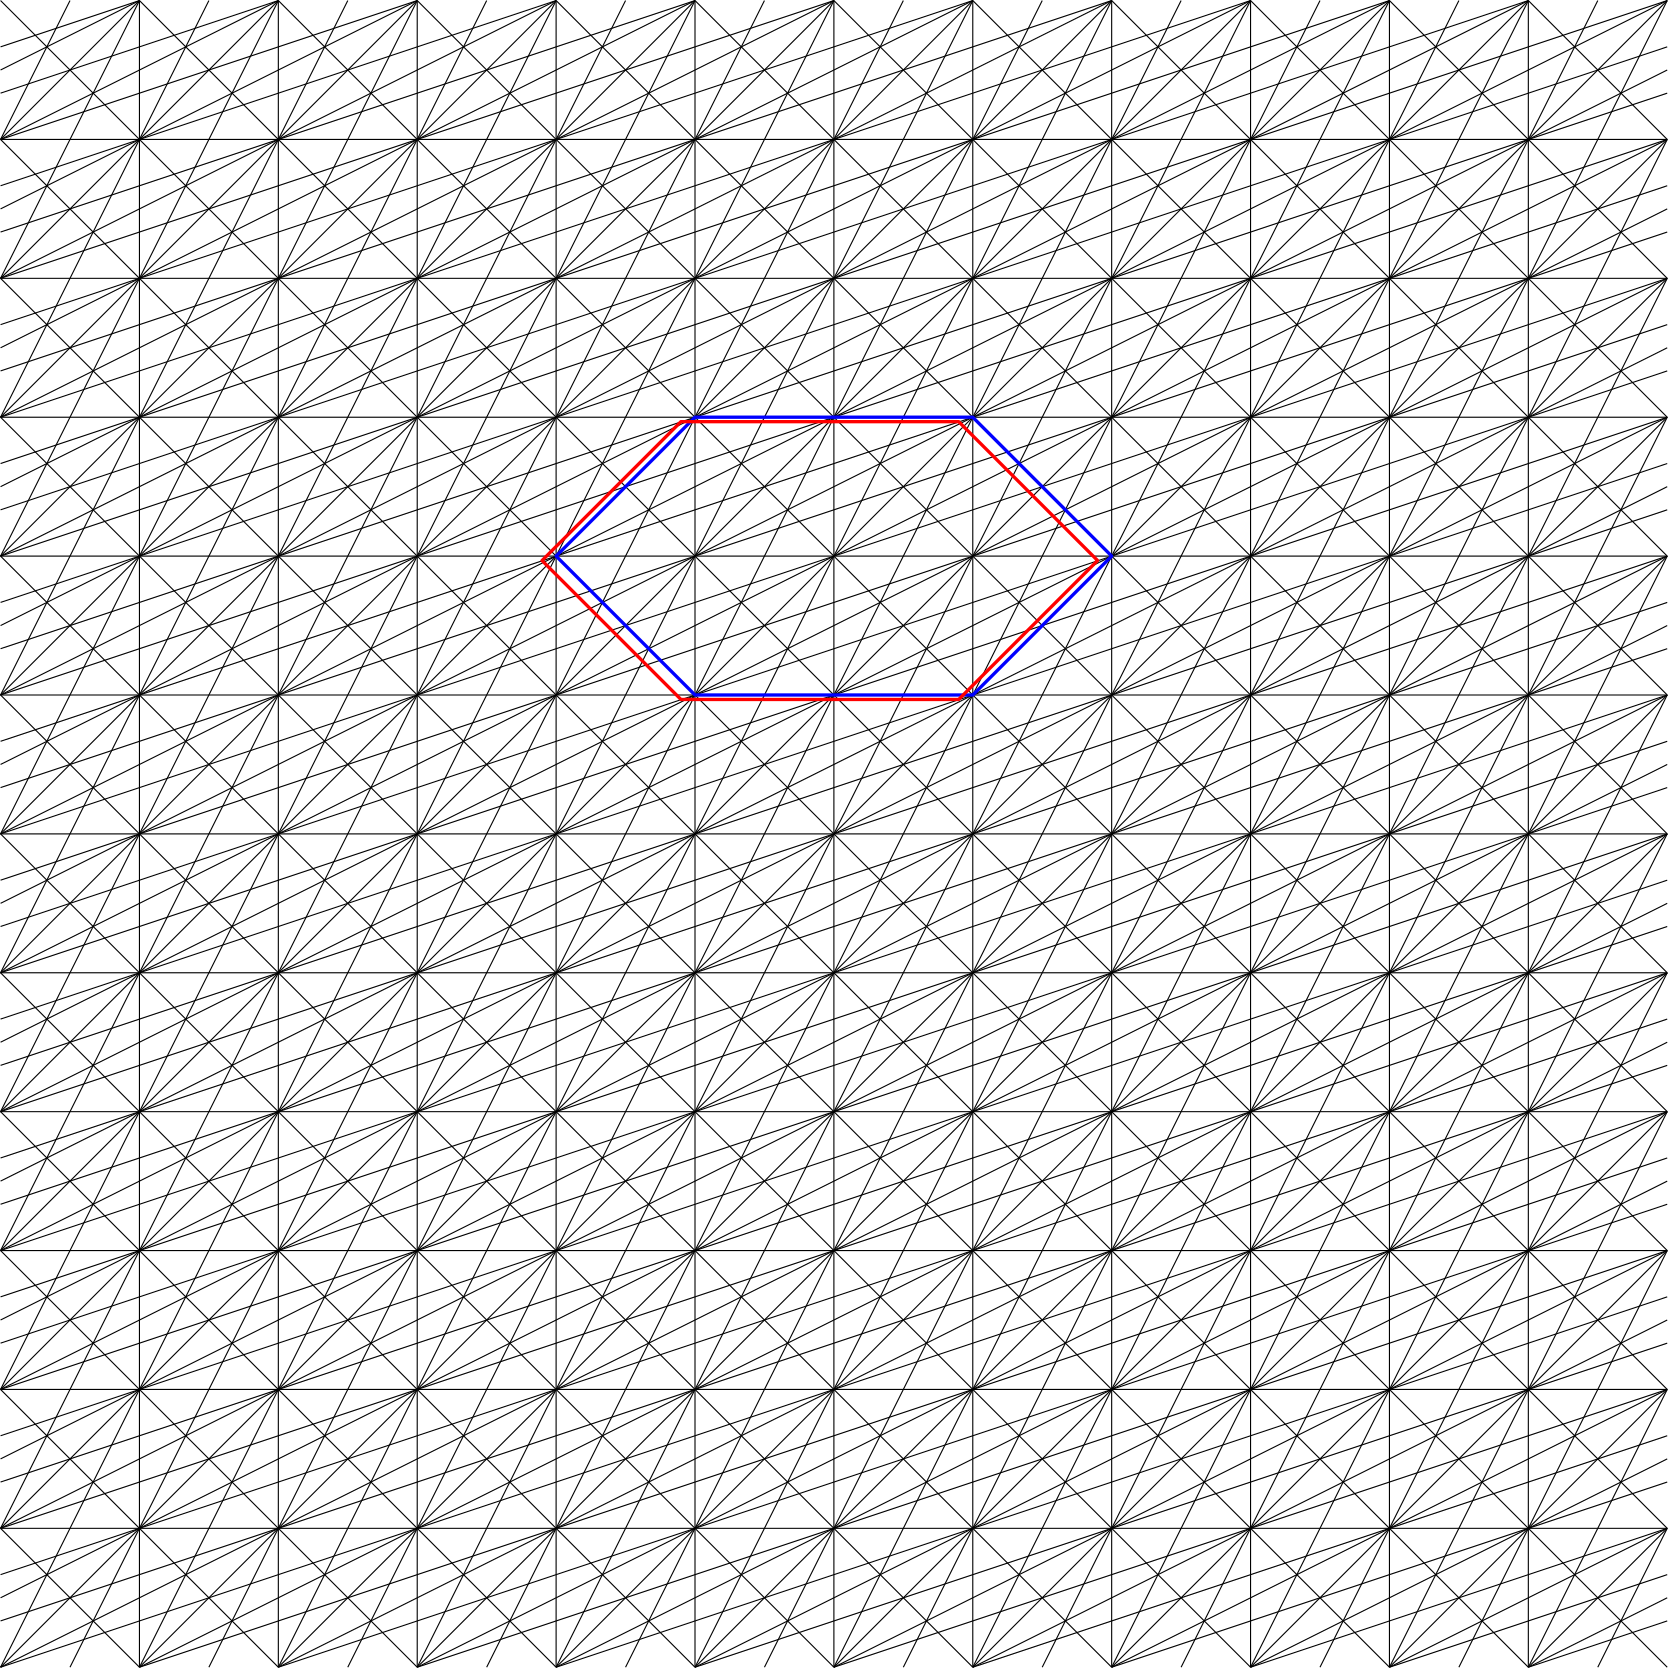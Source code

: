 <?xml version="1.0"?>
<!DOCTYPE ipe SYSTEM "ipe.dtd">
<ipe version="70218" creator="Ipe 7.2.26">
<info created="D:20240203125927" modified="D:20240214010946"/>
<ipestyle name="basic">
<symbol name="arrow/arc(spx)">
<path stroke="sym-stroke" fill="sym-stroke" pen="sym-pen">
0 0 m
-1 0.333 l
-1 -0.333 l
h
</path>
</symbol>
<symbol name="arrow/farc(spx)">
<path stroke="sym-stroke" fill="white" pen="sym-pen">
0 0 m
-1 0.333 l
-1 -0.333 l
h
</path>
</symbol>
<symbol name="arrow/ptarc(spx)">
<path stroke="sym-stroke" fill="sym-stroke" pen="sym-pen">
0 0 m
-1 0.333 l
-0.8 0 l
-1 -0.333 l
h
</path>
</symbol>
<symbol name="arrow/fptarc(spx)">
<path stroke="sym-stroke" fill="white" pen="sym-pen">
0 0 m
-1 0.333 l
-0.8 0 l
-1 -0.333 l
h
</path>
</symbol>
<symbol name="mark/circle(sx)" transformations="translations">
<path fill="sym-stroke">
0.6 0 0 0.6 0 0 e
0.4 0 0 0.4 0 0 e
</path>
</symbol>
<symbol name="mark/disk(sx)" transformations="translations">
<path fill="sym-stroke">
0.6 0 0 0.6 0 0 e
</path>
</symbol>
<symbol name="mark/fdisk(sfx)" transformations="translations">
<group>
<path fill="sym-fill">
0.5 0 0 0.5 0 0 e
</path>
<path fill="sym-stroke" fillrule="eofill">
0.6 0 0 0.6 0 0 e
0.4 0 0 0.4 0 0 e
</path>
</group>
</symbol>
<symbol name="mark/box(sx)" transformations="translations">
<path fill="sym-stroke" fillrule="eofill">
-0.6 -0.6 m
0.6 -0.6 l
0.6 0.6 l
-0.6 0.6 l
h
-0.4 -0.4 m
0.4 -0.4 l
0.4 0.4 l
-0.4 0.4 l
h
</path>
</symbol>
<symbol name="mark/square(sx)" transformations="translations">
<path fill="sym-stroke">
-0.6 -0.6 m
0.6 -0.6 l
0.6 0.6 l
-0.6 0.6 l
h
</path>
</symbol>
<symbol name="mark/fsquare(sfx)" transformations="translations">
<group>
<path fill="sym-fill">
-0.5 -0.5 m
0.5 -0.5 l
0.5 0.5 l
-0.5 0.5 l
h
</path>
<path fill="sym-stroke" fillrule="eofill">
-0.6 -0.6 m
0.6 -0.6 l
0.6 0.6 l
-0.6 0.6 l
h
-0.4 -0.4 m
0.4 -0.4 l
0.4 0.4 l
-0.4 0.4 l
h
</path>
</group>
</symbol>
<symbol name="mark/cross(sx)" transformations="translations">
<group>
<path fill="sym-stroke">
-0.43 -0.57 m
0.57 0.43 l
0.43 0.57 l
-0.57 -0.43 l
h
</path>
<path fill="sym-stroke">
-0.43 0.57 m
0.57 -0.43 l
0.43 -0.57 l
-0.57 0.43 l
h
</path>
</group>
</symbol>
<symbol name="arrow/fnormal(spx)">
<path stroke="sym-stroke" fill="white" pen="sym-pen">
0 0 m
-1 0.333 l
-1 -0.333 l
h
</path>
</symbol>
<symbol name="arrow/pointed(spx)">
<path stroke="sym-stroke" fill="sym-stroke" pen="sym-pen">
0 0 m
-1 0.333 l
-0.8 0 l
-1 -0.333 l
h
</path>
</symbol>
<symbol name="arrow/fpointed(spx)">
<path stroke="sym-stroke" fill="white" pen="sym-pen">
0 0 m
-1 0.333 l
-0.8 0 l
-1 -0.333 l
h
</path>
</symbol>
<symbol name="arrow/linear(spx)">
<path stroke="sym-stroke" pen="sym-pen">
-1 0.333 m
0 0 l
-1 -0.333 l
</path>
</symbol>
<symbol name="arrow/fdouble(spx)">
<path stroke="sym-stroke" fill="white" pen="sym-pen">
0 0 m
-1 0.333 l
-1 -0.333 l
h
-1 0 m
-2 0.333 l
-2 -0.333 l
h
</path>
</symbol>
<symbol name="arrow/double(spx)">
<path stroke="sym-stroke" fill="sym-stroke" pen="sym-pen">
0 0 m
-1 0.333 l
-1 -0.333 l
h
-1 0 m
-2 0.333 l
-2 -0.333 l
h
</path>
</symbol>
<symbol name="arrow/mid-normal(spx)">
<path stroke="sym-stroke" fill="sym-stroke" pen="sym-pen">
0.5 0 m
-0.5 0.333 l
-0.5 -0.333 l
h
</path>
</symbol>
<symbol name="arrow/mid-fnormal(spx)">
<path stroke="sym-stroke" fill="white" pen="sym-pen">
0.5 0 m
-0.5 0.333 l
-0.5 -0.333 l
h
</path>
</symbol>
<symbol name="arrow/mid-pointed(spx)">
<path stroke="sym-stroke" fill="sym-stroke" pen="sym-pen">
0.5 0 m
-0.5 0.333 l
-0.3 0 l
-0.5 -0.333 l
h
</path>
</symbol>
<symbol name="arrow/mid-fpointed(spx)">
<path stroke="sym-stroke" fill="white" pen="sym-pen">
0.5 0 m
-0.5 0.333 l
-0.3 0 l
-0.5 -0.333 l
h
</path>
</symbol>
<symbol name="arrow/mid-double(spx)">
<path stroke="sym-stroke" fill="sym-stroke" pen="sym-pen">
1 0 m
0 0.333 l
0 -0.333 l
h
0 0 m
-1 0.333 l
-1 -0.333 l
h
</path>
</symbol>
<symbol name="arrow/mid-fdouble(spx)">
<path stroke="sym-stroke" fill="white" pen="sym-pen">
1 0 m
0 0.333 l
0 -0.333 l
h
0 0 m
-1 0.333 l
-1 -0.333 l
h
</path>
</symbol>
<anglesize name="22.5 deg" value="22.5"/>
<anglesize name="30 deg" value="30"/>
<anglesize name="45 deg" value="45"/>
<anglesize name="60 deg" value="60"/>
<anglesize name="90 deg" value="90"/>
<arrowsize name="large" value="10"/>
<arrowsize name="small" value="5"/>
<arrowsize name="tiny" value="3"/>
<color name="blue" value="0 0 1"/>
<color name="brown" value="0.647 0.165 0.165"/>
<color name="darkblue" value="0 0 0.545"/>
<color name="darkcyan" value="0 0.545 0.545"/>
<color name="darkgray" value="0.663"/>
<color name="darkgreen" value="0 0.392 0"/>
<color name="darkmagenta" value="0.545 0 0.545"/>
<color name="darkorange" value="1 0.549 0"/>
<color name="darkred" value="0.545 0 0"/>
<color name="gold" value="1 0.843 0"/>
<color name="gray" value="0.745"/>
<color name="green" value="0 1 0"/>
<color name="lightblue" value="0.678 0.847 0.902"/>
<color name="lightcyan" value="0.878 1 1"/>
<color name="lightgray" value="0.827"/>
<color name="lightgreen" value="0.565 0.933 0.565"/>
<color name="lightyellow" value="1 1 0.878"/>
<color name="navy" value="0 0 0.502"/>
<color name="orange" value="1 0.647 0"/>
<color name="pink" value="1 0.753 0.796"/>
<color name="purple" value="0.627 0.125 0.941"/>
<color name="red" value="1 0 0"/>
<color name="seagreen" value="0.18 0.545 0.341"/>
<color name="turquoise" value="0.251 0.878 0.816"/>
<color name="violet" value="0.933 0.51 0.933"/>
<color name="yellow" value="1 1 0"/>
<dashstyle name="dash dot dotted" value="[4 2 1 2 1 2] 0"/>
<dashstyle name="dash dotted" value="[4 2 1 2] 0"/>
<dashstyle name="dashed" value="[4] 0"/>
<dashstyle name="dotted" value="[1 3] 0"/>
<gridsize name="10 pts (~3.5 mm)" value="10"/>
<gridsize name="14 pts (~5 mm)" value="14"/>
<gridsize name="16 pts (~6 mm)" value="16"/>
<gridsize name="20 pts (~7 mm)" value="20"/>
<gridsize name="28 pts (~10 mm)" value="28"/>
<gridsize name="32 pts (~12 mm)" value="32"/>
<gridsize name="4 pts" value="4"/>
<gridsize name="56 pts (~20 mm)" value="56"/>
<gridsize name="8 pts (~3 mm)" value="8"/>
<opacity name="10%" value="0.1"/>
<opacity name="30%" value="0.3"/>
<opacity name="50%" value="0.5"/>
<opacity name="75%" value="0.75"/>
<pen name="fat" value="1.2"/>
<pen name="heavier" value="0.8"/>
<pen name="ultrafat" value="2"/>
<symbolsize name="large" value="5"/>
<symbolsize name="small" value="2"/>
<symbolsize name="tiny" value="1.1"/>
<textsize name="Huge" value="\Huge"/>
<textsize name="LARGE" value="\LARGE"/>
<textsize name="Large" value="\Large"/>
<textsize name="footnote" value="\footnotesize"/>
<textsize name="huge" value="\huge"/>
<textsize name="large" value="\large"/>
<textsize name="script" value="\scriptsize"/>
<textsize name="small" value="\small"/>
<textsize name="tiny" value="\tiny"/>
<textstyle name="center" begin="\begin{center}" end="\end{center}"/>
<textstyle name="item" begin="\begin{itemize}\item{}" end="\end{itemize}"/>
<textstyle name="itemize" begin="\begin{itemize}" end="\end{itemize}"/>
<preamble>area = 8/105</preamble>
<layout paper="600 600" origin="0 0" frame="600 600"/>
<tiling name="falling" angle="-60" step="4" width="1"/>
<tiling name="rising" angle="30" step="4" width="1"/>
</ipestyle>
<page>
<layer name="bundle_0"/>
<layer name="bundle_1"/>
<layer name="bundle_2"/>
<layer name="bundle_3"/>
<layer name="bundle_4"/>
<layer name="bundle_5"/>
<layer name="bundle_6"/>
<view layers="bundle_0 bundle_1 bundle_2 bundle_3 bundle_4 bundle_5 bundle_6" active="bundle_0"/>
<path layer="bundle_0" stroke="0">
0 50 m
50 0 l
</path>
<path stroke="0">
0 100 m
100 0 l
</path>
<path stroke="0">
0 150 m
150 0 l
</path>
<path stroke="0">
0 200 m
200 0 l
</path>
<path stroke="0">
0 250 m
250 0 l
</path>
<path stroke="0">
0 300 m
300 0 l
</path>
<path stroke="0">
0 350 m
350 0 l
</path>
<path stroke="0">
0 400 m
400 0 l
</path>
<path stroke="0">
0 450 m
450 0 l
</path>
<path stroke="0">
0 500 m
500 0 l
</path>
<path stroke="0">
0 550 m
550 0 l
</path>
<path stroke="0">
0 600 m
600 0 l
</path>
<path stroke="0">
50 600 m
600 50 l
</path>
<path stroke="0">
100 600 m
600 100 l
</path>
<path stroke="0">
150 600 m
600 150 l
</path>
<path stroke="0">
200 600 m
600 200 l
</path>
<path stroke="0">
250 600 m
600 250 l
</path>
<path stroke="0">
300 600 m
600 300 l
</path>
<path stroke="0">
350 600 m
600 350 l
</path>
<path stroke="0">
400 600 m
600 400 l
</path>
<path stroke="0">
450 600 m
600 450 l
</path>
<path stroke="0">
500 600 m
600 500 l
</path>
<path stroke="0">
550 600 m
600 550 l
</path>
<path layer="bundle_1" stroke="0">
0 50 m
600 50 l
</path>
<path stroke="0">
0 100 m
600 100 l
</path>
<path stroke="0">
0 150 m
600 150 l
</path>
<path stroke="0">
0 200 m
600 200 l
</path>
<path stroke="0">
0 250 m
600 250 l
</path>
<path stroke="0">
0 300 m
600 300 l
</path>
<path stroke="0">
0 350 m
600 350 l
</path>
<path stroke="0">
0 400 m
600 400 l
</path>
<path stroke="0">
0 450 m
600 450 l
</path>
<path stroke="0">
0 500 m
600 500 l
</path>
<path stroke="0">
0 550 m
600 550 l
</path>
<path layer="bundle_2" stroke="0">
0 583.333 m
50 600 l
</path>
<path stroke="0">
0 566.667 m
100 600 l
</path>
<path stroke="0">
0 550 m
150 600 l
</path>
<path stroke="0">
0 533.333 m
200 600 l
</path>
<path stroke="0">
0 516.667 m
250 600 l
</path>
<path stroke="0">
0 500 m
300 600 l
</path>
<path stroke="0">
0 483.333 m
350 600 l
</path>
<path stroke="0">
0 466.667 m
400 600 l
</path>
<path stroke="0">
0 450 m
450 600 l
</path>
<path stroke="0">
0 433.333 m
500 600 l
</path>
<path stroke="0">
0 416.667 m
550 600 l
</path>
<path stroke="0">
0 400 m
600 600 l
</path>
<path stroke="0">
0 383.333 m
600 583.333 l
</path>
<path stroke="0">
0 366.667 m
600 566.667 l
</path>
<path stroke="0">
0 350 m
600 550 l
</path>
<path stroke="0">
0 333.333 m
600 533.333 l
</path>
<path stroke="0">
0 316.667 m
600 516.667 l
</path>
<path stroke="0">
0 300 m
600 500 l
</path>
<path stroke="0">
0 283.333 m
600 483.333 l
</path>
<path stroke="0">
0 266.667 m
600 466.667 l
</path>
<path stroke="0">
0 250 m
600 450 l
</path>
<path stroke="0">
0 233.333 m
600 433.333 l
</path>
<path stroke="0">
0 216.667 m
600 416.667 l
</path>
<path stroke="0">
0 200 m
600 400 l
</path>
<path stroke="0">
0 183.333 m
600 383.333 l
</path>
<path stroke="0">
0 166.667 m
600 366.667 l
</path>
<path stroke="0">
0 150 m
600 350 l
</path>
<path stroke="0">
0 133.333 m
600 333.333 l
</path>
<path stroke="0">
0 116.667 m
600 316.667 l
</path>
<path stroke="0">
0 100 m
600 300 l
</path>
<path stroke="0">
0 83.3333 m
600 283.333 l
</path>
<path stroke="0">
0 66.6667 m
600 266.667 l
</path>
<path stroke="0">
0 50 m
600 250 l
</path>
<path stroke="0">
0 33.3333 m
600 233.333 l
</path>
<path stroke="0">
0 16.6667 m
600 216.667 l
</path>
<path stroke="0">
0 0 m
600 200 l
</path>
<path stroke="0">
50 0 m
600 183.333 l
</path>
<path stroke="0">
100 0 m
600 166.667 l
</path>
<path stroke="0">
150 0 m
600 150 l
</path>
<path stroke="0">
200 0 m
600 133.333 l
</path>
<path stroke="0">
250 0 m
600 116.667 l
</path>
<path stroke="0">
300 0 m
600 100 l
</path>
<path stroke="0">
350 0 m
600 83.3333 l
</path>
<path stroke="0">
400 0 m
600 66.6667 l
</path>
<path stroke="0">
450 0 m
600 50 l
</path>
<path stroke="0">
500 0 m
600 33.3333 l
</path>
<path stroke="0">
550 0 m
600 16.6667 l
</path>
<path layer="bundle_3" stroke="0">
0 575 m
50 600 l
</path>
<path stroke="0">
0 550 m
100 600 l
</path>
<path stroke="0">
0 525 m
150 600 l
</path>
<path stroke="0">
0 500 m
200 600 l
</path>
<path stroke="0">
0 475 m
250 600 l
</path>
<path stroke="0">
0 450 m
300 600 l
</path>
<path stroke="0">
0 425 m
350 600 l
</path>
<path stroke="0">
0 400 m
400 600 l
</path>
<path stroke="0">
0 375 m
450 600 l
</path>
<path stroke="0">
0 350 m
500 600 l
</path>
<path stroke="0">
0 325 m
550 600 l
</path>
<path stroke="0">
0 300 m
600 600 l
</path>
<path stroke="0">
0 275 m
600 575 l
</path>
<path stroke="0">
0 250 m
600 550 l
</path>
<path stroke="0">
0 225 m
600 525 l
</path>
<path stroke="0">
0 200 m
600 500 l
</path>
<path stroke="0">
0 175 m
600 475 l
</path>
<path stroke="0">
0 150 m
600 450 l
</path>
<path stroke="0">
0 125 m
600 425 l
</path>
<path stroke="0">
0 100 m
600 400 l
</path>
<path stroke="0">
0 75 m
600 375 l
</path>
<path stroke="0">
0 50 m
600 350 l
</path>
<path stroke="0">
0 25 m
600 325 l
</path>
<path stroke="0">
0 0 m
600 300 l
</path>
<path stroke="0">
50 0 m
600 275 l
</path>
<path stroke="0">
100 0 m
600 250 l
</path>
<path stroke="0">
150 0 m
600 225 l
</path>
<path stroke="0">
200 0 m
600 200 l
</path>
<path stroke="0">
250 0 m
600 175 l
</path>
<path stroke="0">
300 0 m
600 150 l
</path>
<path stroke="0">
350 0 m
600 125 l
</path>
<path stroke="0">
400 0 m
600 100 l
</path>
<path stroke="0">
450 0 m
600 75 l
</path>
<path stroke="0">
500 0 m
600 50 l
</path>
<path stroke="0">
550 0 m
600 25 l
</path>
<path layer="bundle_4" stroke="0">
550 0 m
600 50 l
</path>
<path stroke="0">
500 0 m
600 100 l
</path>
<path stroke="0">
450 0 m
600 150 l
</path>
<path stroke="0">
400 0 m
600 200 l
</path>
<path stroke="0">
350 0 m
600 250 l
</path>
<path stroke="0">
300 0 m
600 300 l
</path>
<path stroke="0">
250 0 m
600 350 l
</path>
<path stroke="0">
200 0 m
600 400 l
</path>
<path stroke="0">
150 0 m
600 450 l
</path>
<path stroke="0">
100 0 m
600 500 l
</path>
<path stroke="0">
50 0 m
600 550 l
</path>
<path stroke="0">
0 0 m
600 600 l
</path>
<path stroke="0">
0 50 m
550 600 l
</path>
<path stroke="0">
0 100 m
500 600 l
</path>
<path stroke="0">
0 150 m
450 600 l
</path>
<path stroke="0">
0 200 m
400 600 l
</path>
<path stroke="0">
0 250 m
350 600 l
</path>
<path stroke="0">
0 300 m
300 600 l
</path>
<path stroke="0">
0 350 m
250 600 l
</path>
<path stroke="0">
0 400 m
200 600 l
</path>
<path stroke="0">
0 450 m
150 600 l
</path>
<path stroke="0">
0 500 m
100 600 l
</path>
<path stroke="0">
0 550 m
50 600 l
</path>
<path layer="bundle_5" stroke="0">
575 0 m
600 50 l
</path>
<path stroke="0">
550 0 m
600 100 l
</path>
<path stroke="0">
525 0 m
600 150 l
</path>
<path stroke="0">
500 0 m
600 200 l
</path>
<path stroke="0">
475 0 m
600 250 l
</path>
<path stroke="0">
450 0 m
600 300 l
</path>
<path stroke="0">
425 0 m
600 350 l
</path>
<path stroke="0">
400 0 m
600 400 l
</path>
<path stroke="0">
375 0 m
600 450 l
</path>
<path stroke="0">
350 0 m
600 500 l
</path>
<path stroke="0">
325 0 m
600 550 l
</path>
<path stroke="0">
300 0 m
600 600 l
</path>
<path stroke="0">
275 0 m
575 600 l
</path>
<path stroke="0">
250 0 m
550 600 l
</path>
<path stroke="0">
225 0 m
525 600 l
</path>
<path stroke="0">
200 0 m
500 600 l
</path>
<path stroke="0">
175 0 m
475 600 l
</path>
<path stroke="0">
150 0 m
450 600 l
</path>
<path stroke="0">
125 0 m
425 600 l
</path>
<path stroke="0">
100 0 m
400 600 l
</path>
<path stroke="0">
75 0 m
375 600 l
</path>
<path stroke="0">
50 0 m
350 600 l
</path>
<path stroke="0">
25 0 m
325 600 l
</path>
<path stroke="0">
0 0 m
300 600 l
</path>
<path stroke="0">
0 50 m
275 600 l
</path>
<path stroke="0">
0 100 m
250 600 l
</path>
<path stroke="0">
0 150 m
225 600 l
</path>
<path stroke="0">
0 200 m
200 600 l
</path>
<path stroke="0">
0 250 m
175 600 l
</path>
<path stroke="0">
0 300 m
150 600 l
</path>
<path stroke="0">
0 350 m
125 600 l
</path>
<path stroke="0">
0 400 m
100 600 l
</path>
<path stroke="0">
0 450 m
75 600 l
</path>
<path stroke="0">
0 500 m
50 600 l
</path>
<path stroke="0">
0 550 m
25 600 l
</path>
<path layer="bundle_6" stroke="0">
50 0 m
50 600 l
</path>
<path stroke="0">
100 0 m
100 600 l
</path>
<path stroke="0">
150 0 m
150 600 l
</path>
<path stroke="0">
200 0 m
200 600 l
</path>
<path stroke="0">
250 0 m
250 600 l
</path>
<path stroke="0">
300 0 m
300 600 l
</path>
<path stroke="0">
350 0 m
350 600 l
</path>
<path stroke="0">
400 0 m
400 600 l
</path>
<path stroke="0">
450 0 m
450 600 l
</path>
<path stroke="0">
500 0 m
500 600 l
</path>
<path stroke="0">
550 0 m
550 600 l
</path>
<path layer="bundle_0" stroke="blue" pen="fat">
250.002 450.001 m
200 400 l
250.002 350.001 l
350.001 350.002 l
400.002 400.001 l
349.998 449.999 l
h
</path>
<path matrix="1 0 0 1 -5.0693 -1.60017" stroke="red" pen="fat">
250.002 450.001 m
200 400 l
250.002 350.001 l
350.001 350.002 l
400.002 400.001 l
349.998 449.999 l
h
</path>
</page>
</ipe>

